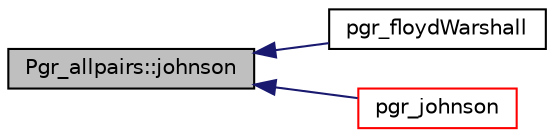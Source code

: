 digraph "Pgr_allpairs::johnson"
{
  edge [fontname="Helvetica",fontsize="10",labelfontname="Helvetica",labelfontsize="10"];
  node [fontname="Helvetica",fontsize="10",shape=record];
  rankdir="LR";
  Node1 [label="Pgr_allpairs::johnson",height=0.2,width=0.4,color="black", fillcolor="grey75", style="filled", fontcolor="black"];
  Node1 -> Node2 [dir="back",color="midnightblue",fontsize="10",style="solid",fontname="Helvetica"];
  Node2 [label="pgr_floydWarshall",height=0.2,width=0.4,color="black", fillcolor="white", style="filled",URL="$pgr__allpairs_8hpp.html#afa898e0e1dd87b061a2fa8de828c845e"];
  Node1 -> Node3 [dir="back",color="midnightblue",fontsize="10",style="solid",fontname="Helvetica"];
  Node3 [label="pgr_johnson",height=0.2,width=0.4,color="red", fillcolor="white", style="filled",URL="$pgr__allpairs_8hpp.html#a49254f1a8cbcdf61b6afef9ad74ebd6b"];
}
